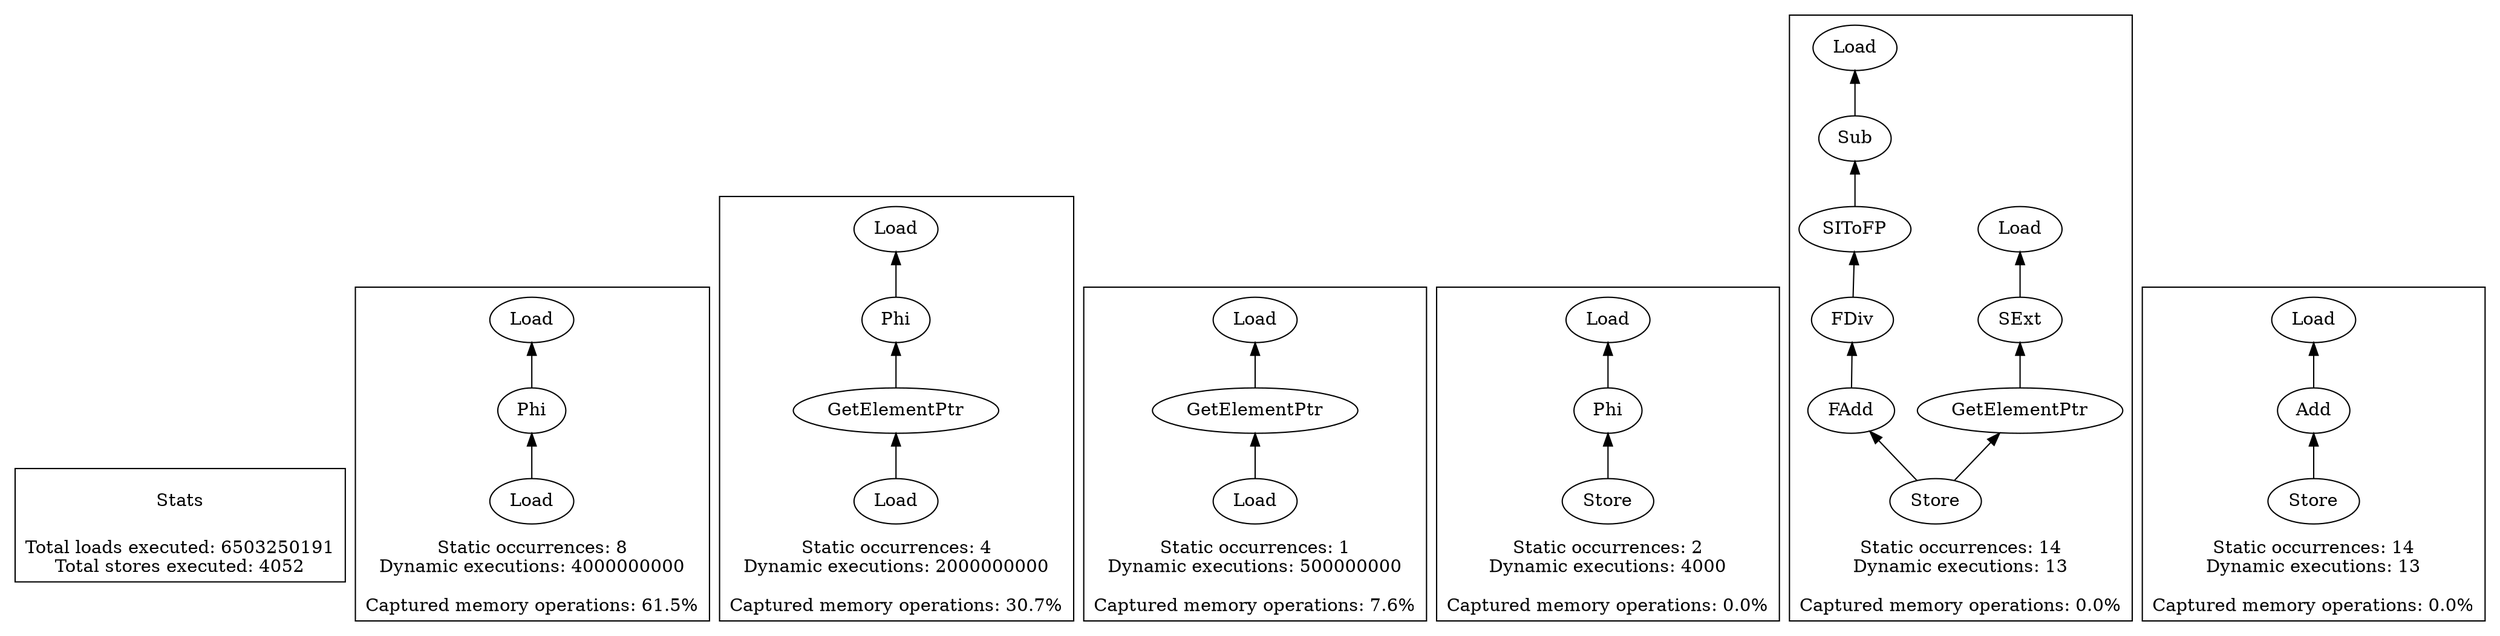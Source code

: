 strict digraph {
rankdir=BT
subgraph {
Stats [shape=plaintext]
cluster=true
label="Total loads executed: 6503250191\nTotal stores executed: 4052"
}
subgraph {
{
rank=min
comment=<Ids: 216, 258, 300, 342, 552, 594, 636, 678>
"0_216" [label="Load"]
}
"0_213" [label="Phi"]
"0_216" -> "0_213"
"0_201" [label="Load"]
"0_213" -> "0_201"
cluster=true
label="Static occurrences: 8\nDynamic executions: 4000000000\n\nCaptured memory operations: 61.5%"
}
subgraph {
"1_383" [label="GetElementPtr"]
"1_381" [label="Phi"]
"1_383" -> "1_381"
{
rank=min
comment=<Ids: 384, 426, 468, 510>
"1_384" [label="Load"]
}
"1_384" -> "1_383"
"1_369" [label="Load"]
"1_381" -> "1_369"
cluster=true
label="Static occurrences: 4\nDynamic executions: 2000000000\n\nCaptured memory operations: 30.7%"
}
subgraph {
"2_182" [label="GetElementPtr"]
"2_154" [label="Load"]
"2_182" -> "2_154"
{
rank=min
comment=<Ids: 183>
"2_183" [label="Load"]
}
"2_183" -> "2_182"
cluster=true
label="Static occurrences: 1\nDynamic executions: 500000000\n\nCaptured memory operations: 7.6%"
}
subgraph {
"3_140" [label="Phi"]
"3_136" [label="Load"]
"3_140" -> "3_136"
{
rank=min
comment=<Ids: 142, 151>
"3_142" [label="Store"]
}
"3_142" -> "3_140"
cluster=true
label="Static occurrences: 2\nDynamic executions: 4000\n\nCaptured memory operations: 0.0%"
}
subgraph {
"4_102" [label="FAdd"]
"4_101" [label="FDiv"]
"4_102" -> "4_101"
"4_100" [label="SIToFP"]
"4_101" -> "4_100"
"4_107" [label="GetElementPtr"]
"4_106" [label="SExt"]
"4_107" -> "4_106"
"4_103" [label="Load"]
"4_106" -> "4_103"
"4_99" [label="Sub"]
"4_100" -> "4_99"
{
rank=min
comment=<Ids: 108, 200, 242, 284, 326, 368, 410, 452, 494, 536, 578, 620, 662, 704>
"4_108" [label="Store"]
}
"4_108" -> "4_102"
"4_108" -> "4_107"
"4_98" [label="Load"]
"4_99" -> "4_98"
cluster=true
label="Static occurrences: 14\nDynamic executions: 13\n\nCaptured memory operations: 0.0%"
}
subgraph {
"5_104" [label="Add"]
"5_103" [label="Load"]
"5_104" -> "5_103"
{
rank=min
comment=<Ids: 105, 197, 239, 281, 323, 365, 407, 449, 491, 533, 575, 617, 659, 701>
"5_105" [label="Store"]
}
"5_105" -> "5_104"
cluster=true
label="Static occurrences: 14\nDynamic executions: 13\n\nCaptured memory operations: 0.0%"
}
}

